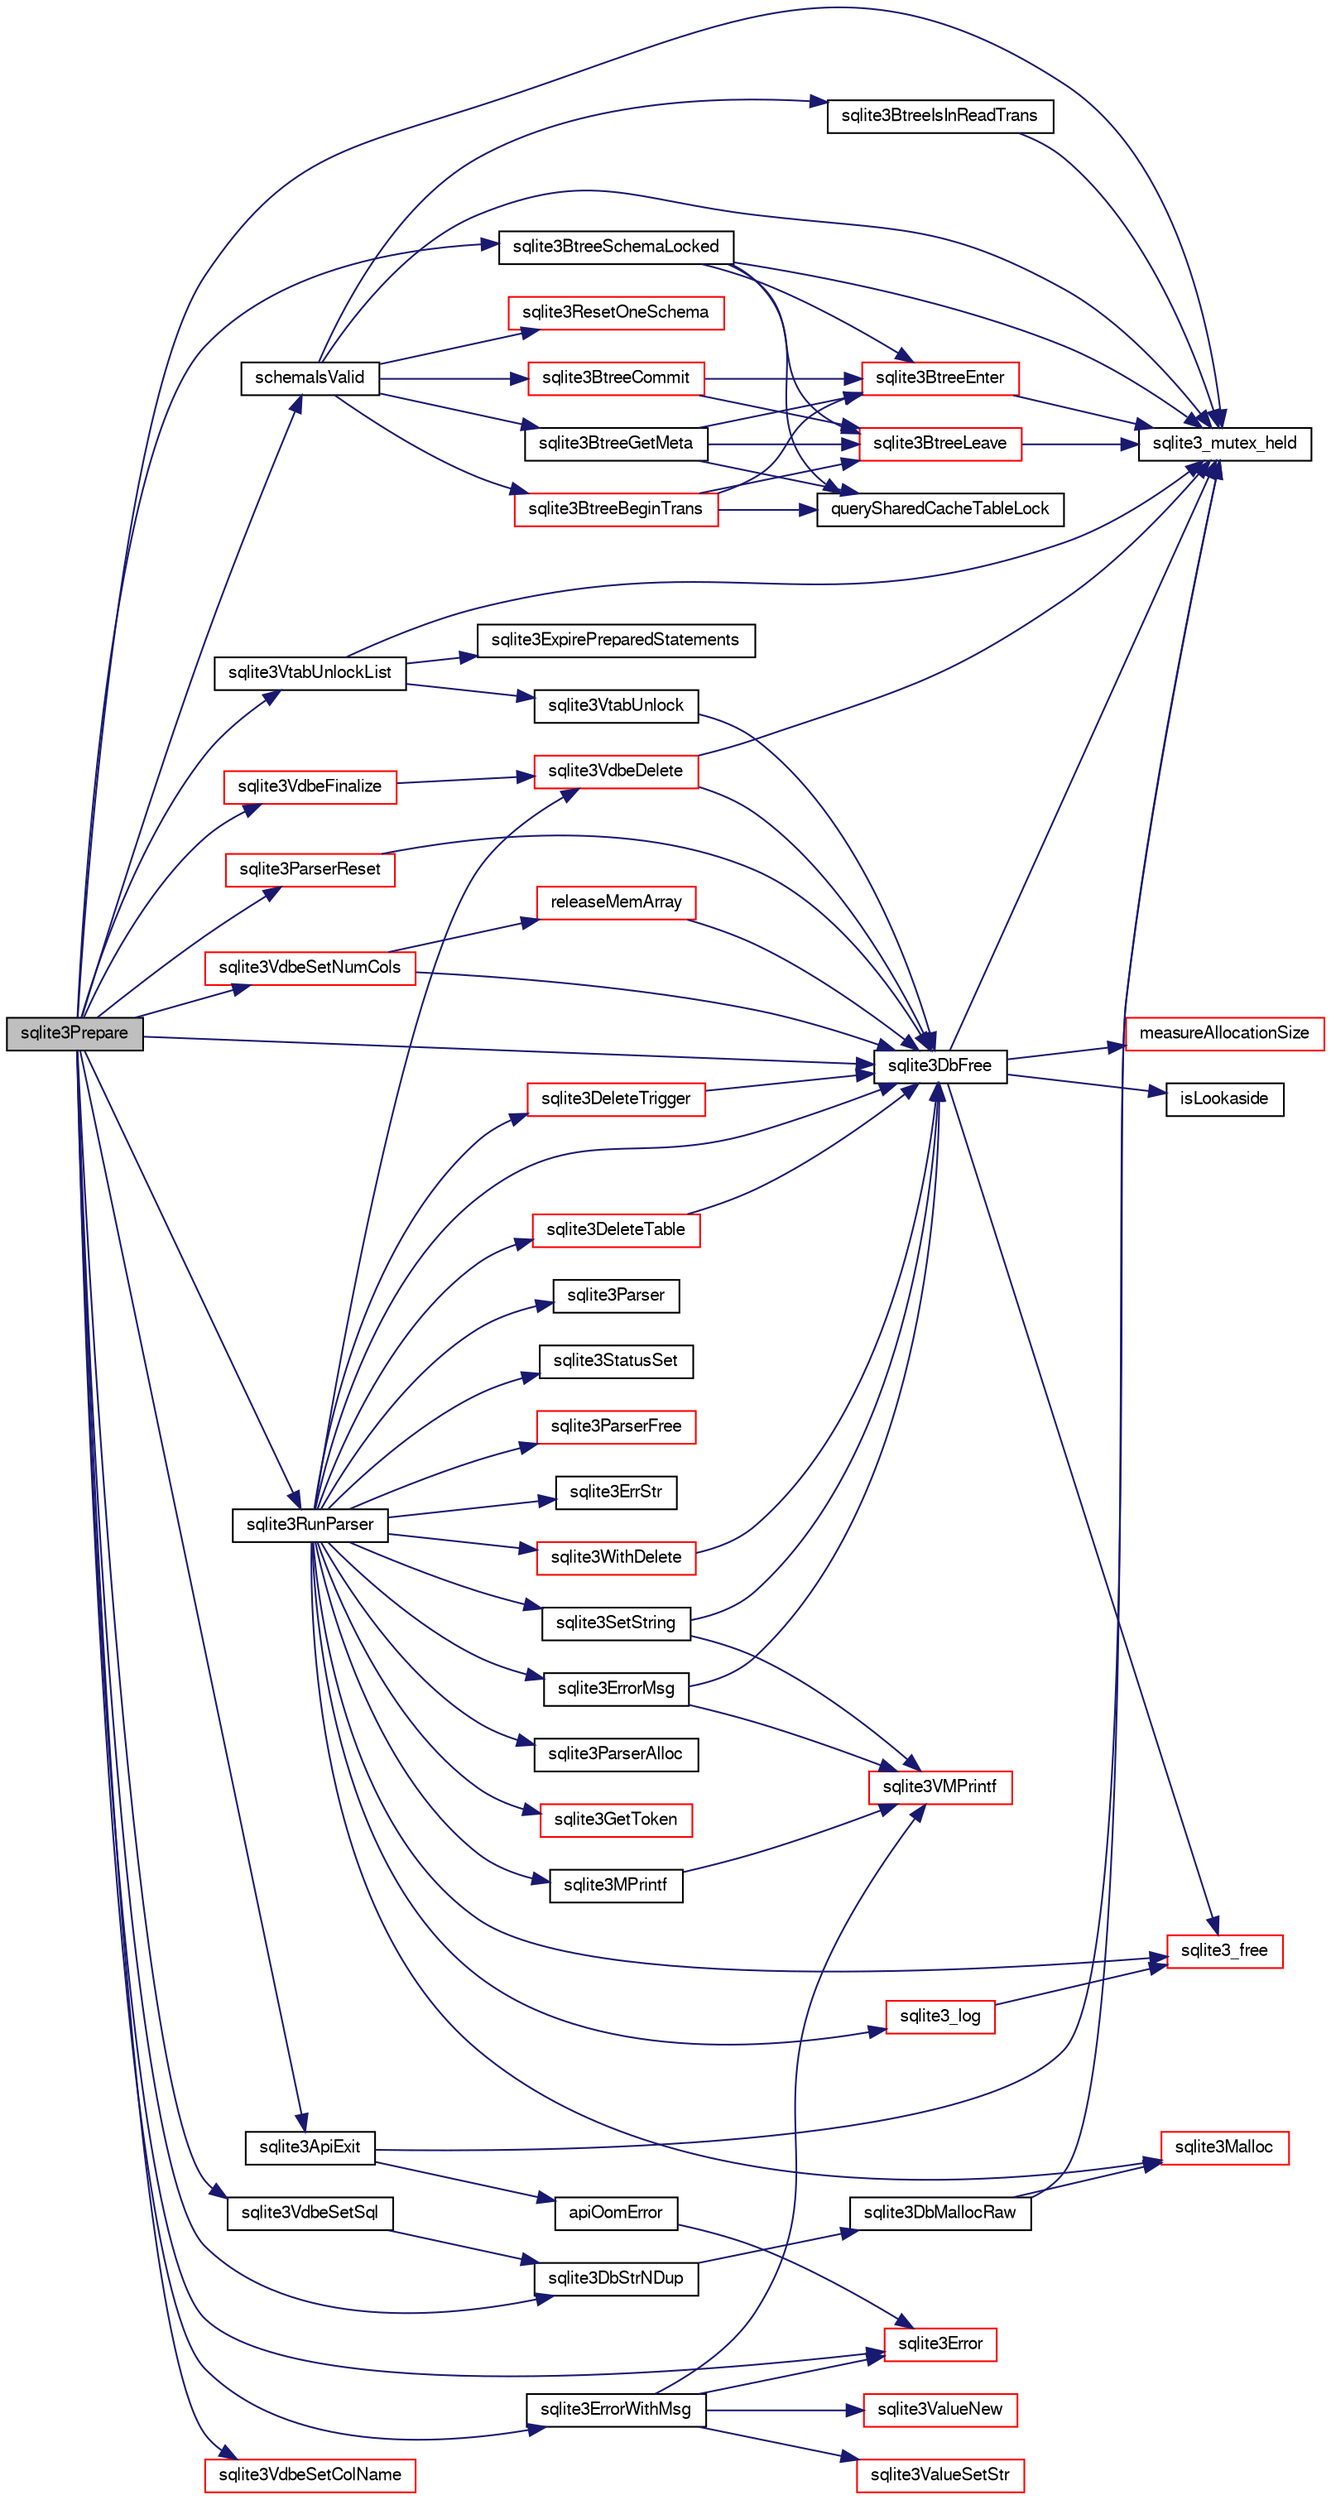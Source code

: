 digraph "sqlite3Prepare"
{
  edge [fontname="FreeSans",fontsize="10",labelfontname="FreeSans",labelfontsize="10"];
  node [fontname="FreeSans",fontsize="10",shape=record];
  rankdir="LR";
  Node662898 [label="sqlite3Prepare",height=0.2,width=0.4,color="black", fillcolor="grey75", style="filled", fontcolor="black"];
  Node662898 -> Node662899 [color="midnightblue",fontsize="10",style="solid",fontname="FreeSans"];
  Node662899 [label="sqlite3_mutex_held",height=0.2,width=0.4,color="black", fillcolor="white", style="filled",URL="$sqlite3_8c.html#acf77da68932b6bc163c5e68547ecc3e7"];
  Node662898 -> Node662900 [color="midnightblue",fontsize="10",style="solid",fontname="FreeSans"];
  Node662900 [label="sqlite3BtreeSchemaLocked",height=0.2,width=0.4,color="black", fillcolor="white", style="filled",URL="$sqlite3_8c.html#a46e6aacc6b039bae84b1d1a86ce9000c"];
  Node662900 -> Node662899 [color="midnightblue",fontsize="10",style="solid",fontname="FreeSans"];
  Node662900 -> Node662901 [color="midnightblue",fontsize="10",style="solid",fontname="FreeSans"];
  Node662901 [label="sqlite3BtreeEnter",height=0.2,width=0.4,color="red", fillcolor="white", style="filled",URL="$sqlite3_8c.html#afa05d700ca373993fe6b0525b867feff"];
  Node662901 -> Node662899 [color="midnightblue",fontsize="10",style="solid",fontname="FreeSans"];
  Node662900 -> Node662909 [color="midnightblue",fontsize="10",style="solid",fontname="FreeSans"];
  Node662909 [label="querySharedCacheTableLock",height=0.2,width=0.4,color="black", fillcolor="white", style="filled",URL="$sqlite3_8c.html#a248343a0d79235a90b955d801713d243"];
  Node662900 -> Node662910 [color="midnightblue",fontsize="10",style="solid",fontname="FreeSans"];
  Node662910 [label="sqlite3BtreeLeave",height=0.2,width=0.4,color="red", fillcolor="white", style="filled",URL="$sqlite3_8c.html#a460e4f89d1aeef4b4d334cfe8165da89"];
  Node662910 -> Node662899 [color="midnightblue",fontsize="10",style="solid",fontname="FreeSans"];
  Node662898 -> Node662911 [color="midnightblue",fontsize="10",style="solid",fontname="FreeSans"];
  Node662911 [label="sqlite3ErrorWithMsg",height=0.2,width=0.4,color="black", fillcolor="white", style="filled",URL="$sqlite3_8c.html#a11feb4cd8e77d59df266587cfe1b2641"];
  Node662911 -> Node662912 [color="midnightblue",fontsize="10",style="solid",fontname="FreeSans"];
  Node662912 [label="sqlite3Error",height=0.2,width=0.4,color="red", fillcolor="white", style="filled",URL="$sqlite3_8c.html#a4ba5e8be78db50d5538dcaa45bcf74d3"];
  Node662911 -> Node662925 [color="midnightblue",fontsize="10",style="solid",fontname="FreeSans"];
  Node662925 [label="sqlite3ValueNew",height=0.2,width=0.4,color="red", fillcolor="white", style="filled",URL="$sqlite3_8c.html#ad40a378778daff2d574bec905e35828b"];
  Node662911 -> Node662933 [color="midnightblue",fontsize="10",style="solid",fontname="FreeSans"];
  Node662933 [label="sqlite3VMPrintf",height=0.2,width=0.4,color="red", fillcolor="white", style="filled",URL="$sqlite3_8c.html#a05535d0982ef06fbc2ee8195ebbae689"];
  Node662911 -> Node663191 [color="midnightblue",fontsize="10",style="solid",fontname="FreeSans"];
  Node663191 [label="sqlite3ValueSetStr",height=0.2,width=0.4,color="red", fillcolor="white", style="filled",URL="$sqlite3_8c.html#a1fd40749f47941ee97ff6d798e2bc67e"];
  Node662898 -> Node663192 [color="midnightblue",fontsize="10",style="solid",fontname="FreeSans"];
  Node663192 [label="sqlite3VtabUnlockList",height=0.2,width=0.4,color="black", fillcolor="white", style="filled",URL="$sqlite3_8c.html#a266b6e5487ec403a27fc6c6f852ff249"];
  Node663192 -> Node662899 [color="midnightblue",fontsize="10",style="solid",fontname="FreeSans"];
  Node663192 -> Node663193 [color="midnightblue",fontsize="10",style="solid",fontname="FreeSans"];
  Node663193 [label="sqlite3ExpirePreparedStatements",height=0.2,width=0.4,color="black", fillcolor="white", style="filled",URL="$sqlite3_8c.html#af8baf566e769881b3d0bbdb0d2b4cdfe"];
  Node663192 -> Node663194 [color="midnightblue",fontsize="10",style="solid",fontname="FreeSans"];
  Node663194 [label="sqlite3VtabUnlock",height=0.2,width=0.4,color="black", fillcolor="white", style="filled",URL="$sqlite3_8c.html#a8b3341682c7724d767ebc8288b9063b4"];
  Node663194 -> Node662917 [color="midnightblue",fontsize="10",style="solid",fontname="FreeSans"];
  Node662917 [label="sqlite3DbFree",height=0.2,width=0.4,color="black", fillcolor="white", style="filled",URL="$sqlite3_8c.html#ac70ab821a6607b4a1b909582dc37a069"];
  Node662917 -> Node662899 [color="midnightblue",fontsize="10",style="solid",fontname="FreeSans"];
  Node662917 -> Node662918 [color="midnightblue",fontsize="10",style="solid",fontname="FreeSans"];
  Node662918 [label="measureAllocationSize",height=0.2,width=0.4,color="red", fillcolor="white", style="filled",URL="$sqlite3_8c.html#a45731e644a22fdb756e2b6337224217a"];
  Node662917 -> Node662921 [color="midnightblue",fontsize="10",style="solid",fontname="FreeSans"];
  Node662921 [label="isLookaside",height=0.2,width=0.4,color="black", fillcolor="white", style="filled",URL="$sqlite3_8c.html#a770fa05ff9717b75e16f4d968a77b897"];
  Node662917 -> Node662922 [color="midnightblue",fontsize="10",style="solid",fontname="FreeSans"];
  Node662922 [label="sqlite3_free",height=0.2,width=0.4,color="red", fillcolor="white", style="filled",URL="$sqlite3_8c.html#a6552349e36a8a691af5487999ab09519"];
  Node662898 -> Node663126 [color="midnightblue",fontsize="10",style="solid",fontname="FreeSans"];
  Node663126 [label="sqlite3ApiExit",height=0.2,width=0.4,color="black", fillcolor="white", style="filled",URL="$sqlite3_8c.html#ae5a967ec6172298db98b6090bbd1dd9b"];
  Node663126 -> Node662899 [color="midnightblue",fontsize="10",style="solid",fontname="FreeSans"];
  Node663126 -> Node663127 [color="midnightblue",fontsize="10",style="solid",fontname="FreeSans"];
  Node663127 [label="apiOomError",height=0.2,width=0.4,color="black", fillcolor="white", style="filled",URL="$sqlite3_8c.html#a55c294da0c468873c7f7ea59378b8b9c"];
  Node663127 -> Node662912 [color="midnightblue",fontsize="10",style="solid",fontname="FreeSans"];
  Node662898 -> Node663176 [color="midnightblue",fontsize="10",style="solid",fontname="FreeSans"];
  Node663176 [label="sqlite3DbStrNDup",height=0.2,width=0.4,color="black", fillcolor="white", style="filled",URL="$sqlite3_8c.html#a48e8c757f70cba60fe83ce00ad8de713"];
  Node663176 -> Node662927 [color="midnightblue",fontsize="10",style="solid",fontname="FreeSans"];
  Node662927 [label="sqlite3DbMallocRaw",height=0.2,width=0.4,color="black", fillcolor="white", style="filled",URL="$sqlite3_8c.html#abbe8be0cf7175e11ddc3e2218fad924e"];
  Node662927 -> Node662899 [color="midnightblue",fontsize="10",style="solid",fontname="FreeSans"];
  Node662927 -> Node662928 [color="midnightblue",fontsize="10",style="solid",fontname="FreeSans"];
  Node662928 [label="sqlite3Malloc",height=0.2,width=0.4,color="red", fillcolor="white", style="filled",URL="$sqlite3_8c.html#a361a2eaa846b1885f123abe46f5d8b2b"];
  Node662898 -> Node663195 [color="midnightblue",fontsize="10",style="solid",fontname="FreeSans"];
  Node663195 [label="sqlite3RunParser",height=0.2,width=0.4,color="black", fillcolor="white", style="filled",URL="$sqlite3_8c.html#a174f16a9adcc64bf971bae4a5ffa3488"];
  Node663195 -> Node663196 [color="midnightblue",fontsize="10",style="solid",fontname="FreeSans"];
  Node663196 [label="sqlite3ParserAlloc",height=0.2,width=0.4,color="black", fillcolor="white", style="filled",URL="$sqlite3_8c.html#ad04f20cc1a4b6d3e458d60b80c694d94"];
  Node663195 -> Node662928 [color="midnightblue",fontsize="10",style="solid",fontname="FreeSans"];
  Node663195 -> Node663171 [color="midnightblue",fontsize="10",style="solid",fontname="FreeSans"];
  Node663171 [label="sqlite3GetToken",height=0.2,width=0.4,color="red", fillcolor="white", style="filled",URL="$sqlite3_8c.html#a3111c5f563140332fcc76d31fd028aaf"];
  Node663195 -> Node663197 [color="midnightblue",fontsize="10",style="solid",fontname="FreeSans"];
  Node663197 [label="sqlite3ErrorMsg",height=0.2,width=0.4,color="black", fillcolor="white", style="filled",URL="$sqlite3_8c.html#aee2798e173651adae0f9c85469f3457d"];
  Node663197 -> Node662933 [color="midnightblue",fontsize="10",style="solid",fontname="FreeSans"];
  Node663197 -> Node662917 [color="midnightblue",fontsize="10",style="solid",fontname="FreeSans"];
  Node663195 -> Node662917 [color="midnightblue",fontsize="10",style="solid",fontname="FreeSans"];
  Node663195 -> Node663173 [color="midnightblue",fontsize="10",style="solid",fontname="FreeSans"];
  Node663173 [label="sqlite3MPrintf",height=0.2,width=0.4,color="black", fillcolor="white", style="filled",URL="$sqlite3_8c.html#a208ef0df84e9778778804a19af03efea"];
  Node663173 -> Node662933 [color="midnightblue",fontsize="10",style="solid",fontname="FreeSans"];
  Node663195 -> Node663198 [color="midnightblue",fontsize="10",style="solid",fontname="FreeSans"];
  Node663198 [label="sqlite3Parser",height=0.2,width=0.4,color="black", fillcolor="white", style="filled",URL="$sqlite3_8c.html#a6f46fb0365c1d879ab5d64cde499c224"];
  Node663195 -> Node662930 [color="midnightblue",fontsize="10",style="solid",fontname="FreeSans"];
  Node662930 [label="sqlite3StatusSet",height=0.2,width=0.4,color="black", fillcolor="white", style="filled",URL="$sqlite3_8c.html#afec7586c01fcb5ea17dc9d7725a589d9"];
  Node663195 -> Node663199 [color="midnightblue",fontsize="10",style="solid",fontname="FreeSans"];
  Node663199 [label="sqlite3ParserFree",height=0.2,width=0.4,color="red", fillcolor="white", style="filled",URL="$sqlite3_8c.html#a75d41a16c8dff0547dcca208ff4d5d7d"];
  Node663195 -> Node662922 [color="midnightblue",fontsize="10",style="solid",fontname="FreeSans"];
  Node663195 -> Node663454 [color="midnightblue",fontsize="10",style="solid",fontname="FreeSans"];
  Node663454 [label="sqlite3SetString",height=0.2,width=0.4,color="black", fillcolor="white", style="filled",URL="$sqlite3_8c.html#aad368822484a1ceae010a829e27454ae"];
  Node663454 -> Node662933 [color="midnightblue",fontsize="10",style="solid",fontname="FreeSans"];
  Node663454 -> Node662917 [color="midnightblue",fontsize="10",style="solid",fontname="FreeSans"];
  Node663195 -> Node663551 [color="midnightblue",fontsize="10",style="solid",fontname="FreeSans"];
  Node663551 [label="sqlite3ErrStr",height=0.2,width=0.4,color="black", fillcolor="white", style="filled",URL="$sqlite3_8c.html#ab289afae24fa83e42f3d78b3b7e91793"];
  Node663195 -> Node662966 [color="midnightblue",fontsize="10",style="solid",fontname="FreeSans"];
  Node662966 [label="sqlite3_log",height=0.2,width=0.4,color="red", fillcolor="white", style="filled",URL="$sqlite3_8c.html#a298c9699bf9c143662c6b1fec4b2dc3b"];
  Node662966 -> Node662922 [color="midnightblue",fontsize="10",style="solid",fontname="FreeSans"];
  Node663195 -> Node663533 [color="midnightblue",fontsize="10",style="solid",fontname="FreeSans"];
  Node663533 [label="sqlite3VdbeDelete",height=0.2,width=0.4,color="red", fillcolor="white", style="filled",URL="$sqlite3_8c.html#ace82a1f75873a6609067d0f572120e47"];
  Node663533 -> Node662899 [color="midnightblue",fontsize="10",style="solid",fontname="FreeSans"];
  Node663533 -> Node662917 [color="midnightblue",fontsize="10",style="solid",fontname="FreeSans"];
  Node663195 -> Node663207 [color="midnightblue",fontsize="10",style="solid",fontname="FreeSans"];
  Node663207 [label="sqlite3DeleteTable",height=0.2,width=0.4,color="red", fillcolor="white", style="filled",URL="$sqlite3_8c.html#a7fd3d507375a381a3807f92735318973"];
  Node663207 -> Node662917 [color="midnightblue",fontsize="10",style="solid",fontname="FreeSans"];
  Node663195 -> Node663846 [color="midnightblue",fontsize="10",style="solid",fontname="FreeSans"];
  Node663846 [label="sqlite3WithDelete",height=0.2,width=0.4,color="red", fillcolor="white", style="filled",URL="$sqlite3_8c.html#a17d9ea3de76b5d740b422ea9b4fe3abb"];
  Node663846 -> Node662917 [color="midnightblue",fontsize="10",style="solid",fontname="FreeSans"];
  Node663195 -> Node663447 [color="midnightblue",fontsize="10",style="solid",fontname="FreeSans"];
  Node663447 [label="sqlite3DeleteTrigger",height=0.2,width=0.4,color="red", fillcolor="white", style="filled",URL="$sqlite3_8c.html#a4be7bebe98d17357fb3fa8cdb3b795f3"];
  Node663447 -> Node662917 [color="midnightblue",fontsize="10",style="solid",fontname="FreeSans"];
  Node662898 -> Node662917 [color="midnightblue",fontsize="10",style="solid",fontname="FreeSans"];
  Node662898 -> Node663847 [color="midnightblue",fontsize="10",style="solid",fontname="FreeSans"];
  Node663847 [label="schemaIsValid",height=0.2,width=0.4,color="black", fillcolor="white", style="filled",URL="$sqlite3_8c.html#a7c466fe28e7ca6f46b8bf72c46d9738d"];
  Node663847 -> Node662899 [color="midnightblue",fontsize="10",style="solid",fontname="FreeSans"];
  Node663847 -> Node663806 [color="midnightblue",fontsize="10",style="solid",fontname="FreeSans"];
  Node663806 [label="sqlite3BtreeIsInReadTrans",height=0.2,width=0.4,color="black", fillcolor="white", style="filled",URL="$sqlite3_8c.html#a042d03b5e23a171bdb511e326a06b663"];
  Node663806 -> Node662899 [color="midnightblue",fontsize="10",style="solid",fontname="FreeSans"];
  Node663847 -> Node663597 [color="midnightblue",fontsize="10",style="solid",fontname="FreeSans"];
  Node663597 [label="sqlite3BtreeBeginTrans",height=0.2,width=0.4,color="red", fillcolor="white", style="filled",URL="$sqlite3_8c.html#a52d6706df15c67c22aa7d0e290c16bf5"];
  Node663597 -> Node662901 [color="midnightblue",fontsize="10",style="solid",fontname="FreeSans"];
  Node663597 -> Node662909 [color="midnightblue",fontsize="10",style="solid",fontname="FreeSans"];
  Node663597 -> Node662910 [color="midnightblue",fontsize="10",style="solid",fontname="FreeSans"];
  Node663847 -> Node663620 [color="midnightblue",fontsize="10",style="solid",fontname="FreeSans"];
  Node663620 [label="sqlite3BtreeGetMeta",height=0.2,width=0.4,color="black", fillcolor="white", style="filled",URL="$sqlite3_8c.html#aa1124ad3e3ee4dada2aa96eebd4e9c9a"];
  Node663620 -> Node662901 [color="midnightblue",fontsize="10",style="solid",fontname="FreeSans"];
  Node663620 -> Node662909 [color="midnightblue",fontsize="10",style="solid",fontname="FreeSans"];
  Node663620 -> Node662910 [color="midnightblue",fontsize="10",style="solid",fontname="FreeSans"];
  Node663847 -> Node663621 [color="midnightblue",fontsize="10",style="solid",fontname="FreeSans"];
  Node663621 [label="sqlite3ResetOneSchema",height=0.2,width=0.4,color="red", fillcolor="white", style="filled",URL="$sqlite3_8c.html#aae32656cb46c5449ae7c53fc8aa27887"];
  Node663847 -> Node663799 [color="midnightblue",fontsize="10",style="solid",fontname="FreeSans"];
  Node663799 [label="sqlite3BtreeCommit",height=0.2,width=0.4,color="red", fillcolor="white", style="filled",URL="$sqlite3_8c.html#a8e56ab314556935f9f73080147d26419"];
  Node663799 -> Node662901 [color="midnightblue",fontsize="10",style="solid",fontname="FreeSans"];
  Node663799 -> Node662910 [color="midnightblue",fontsize="10",style="solid",fontname="FreeSans"];
  Node662898 -> Node663848 [color="midnightblue",fontsize="10",style="solid",fontname="FreeSans"];
  Node663848 [label="sqlite3VdbeSetNumCols",height=0.2,width=0.4,color="red", fillcolor="white", style="filled",URL="$sqlite3_8c.html#a3d1d64e925572ff37fec8682e1224ff1"];
  Node663848 -> Node663436 [color="midnightblue",fontsize="10",style="solid",fontname="FreeSans"];
  Node663436 [label="releaseMemArray",height=0.2,width=0.4,color="red", fillcolor="white", style="filled",URL="$sqlite3_8c.html#a321ef1ead88ab0c4c636971ae5cc9778"];
  Node663436 -> Node662917 [color="midnightblue",fontsize="10",style="solid",fontname="FreeSans"];
  Node663848 -> Node662917 [color="midnightblue",fontsize="10",style="solid",fontname="FreeSans"];
  Node662898 -> Node663849 [color="midnightblue",fontsize="10",style="solid",fontname="FreeSans"];
  Node663849 [label="sqlite3VdbeSetColName",height=0.2,width=0.4,color="red", fillcolor="white", style="filled",URL="$sqlite3_8c.html#a05534e7d71a734a43c35ae061ef45e6e"];
  Node662898 -> Node663850 [color="midnightblue",fontsize="10",style="solid",fontname="FreeSans"];
  Node663850 [label="sqlite3VdbeSetSql",height=0.2,width=0.4,color="black", fillcolor="white", style="filled",URL="$sqlite3_8c.html#a165ef3ad67f05e5e3fa7c712f3c4ba41"];
  Node663850 -> Node663176 [color="midnightblue",fontsize="10",style="solid",fontname="FreeSans"];
  Node662898 -> Node663229 [color="midnightblue",fontsize="10",style="solid",fontname="FreeSans"];
  Node663229 [label="sqlite3VdbeFinalize",height=0.2,width=0.4,color="red", fillcolor="white", style="filled",URL="$sqlite3_8c.html#af81e0c8d03b71610d3a826469f67bbd4"];
  Node663229 -> Node663533 [color="midnightblue",fontsize="10",style="solid",fontname="FreeSans"];
  Node662898 -> Node662912 [color="midnightblue",fontsize="10",style="solid",fontname="FreeSans"];
  Node662898 -> Node663851 [color="midnightblue",fontsize="10",style="solid",fontname="FreeSans"];
  Node663851 [label="sqlite3ParserReset",height=0.2,width=0.4,color="red", fillcolor="white", style="filled",URL="$sqlite3_8c.html#ae5c69f1aa716b5dc4b54dbf6642c1071"];
  Node663851 -> Node662917 [color="midnightblue",fontsize="10",style="solid",fontname="FreeSans"];
}
